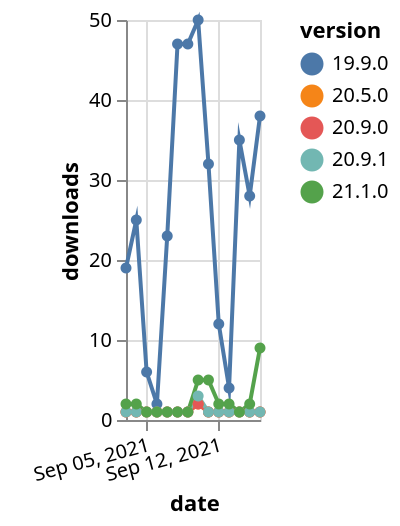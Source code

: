 {"$schema": "https://vega.github.io/schema/vega-lite/v5.json", "description": "A simple bar chart with embedded data.", "data": {"values": [{"date": "2021-09-03", "total": 238, "delta": 1, "version": "20.5.0"}, {"date": "2021-09-04", "total": 239, "delta": 1, "version": "20.5.0"}, {"date": "2021-09-05", "total": 240, "delta": 1, "version": "20.5.0"}, {"date": "2021-09-06", "total": 241, "delta": 1, "version": "20.5.0"}, {"date": "2021-09-07", "total": 242, "delta": 1, "version": "20.5.0"}, {"date": "2021-09-08", "total": 243, "delta": 1, "version": "20.5.0"}, {"date": "2021-09-09", "total": 244, "delta": 1, "version": "20.5.0"}, {"date": "2021-09-10", "total": 246, "delta": 2, "version": "20.5.0"}, {"date": "2021-09-11", "total": 247, "delta": 1, "version": "20.5.0"}, {"date": "2021-09-12", "total": 248, "delta": 1, "version": "20.5.0"}, {"date": "2021-09-13", "total": 249, "delta": 1, "version": "20.5.0"}, {"date": "2021-09-14", "total": 250, "delta": 1, "version": "20.5.0"}, {"date": "2021-09-15", "total": 251, "delta": 1, "version": "20.5.0"}, {"date": "2021-09-16", "total": 252, "delta": 1, "version": "20.5.0"}, {"date": "2021-09-03", "total": 20454, "delta": 19, "version": "19.9.0"}, {"date": "2021-09-04", "total": 20479, "delta": 25, "version": "19.9.0"}, {"date": "2021-09-05", "total": 20485, "delta": 6, "version": "19.9.0"}, {"date": "2021-09-06", "total": 20487, "delta": 2, "version": "19.9.0"}, {"date": "2021-09-07", "total": 20510, "delta": 23, "version": "19.9.0"}, {"date": "2021-09-08", "total": 20557, "delta": 47, "version": "19.9.0"}, {"date": "2021-09-09", "total": 20604, "delta": 47, "version": "19.9.0"}, {"date": "2021-09-10", "total": 20654, "delta": 50, "version": "19.9.0"}, {"date": "2021-09-11", "total": 20686, "delta": 32, "version": "19.9.0"}, {"date": "2021-09-12", "total": 20698, "delta": 12, "version": "19.9.0"}, {"date": "2021-09-13", "total": 20702, "delta": 4, "version": "19.9.0"}, {"date": "2021-09-14", "total": 20737, "delta": 35, "version": "19.9.0"}, {"date": "2021-09-15", "total": 20765, "delta": 28, "version": "19.9.0"}, {"date": "2021-09-16", "total": 20803, "delta": 38, "version": "19.9.0"}, {"date": "2021-09-03", "total": 170, "delta": 1, "version": "20.9.0"}, {"date": "2021-09-04", "total": 171, "delta": 1, "version": "20.9.0"}, {"date": "2021-09-05", "total": 172, "delta": 1, "version": "20.9.0"}, {"date": "2021-09-06", "total": 173, "delta": 1, "version": "20.9.0"}, {"date": "2021-09-07", "total": 174, "delta": 1, "version": "20.9.0"}, {"date": "2021-09-08", "total": 175, "delta": 1, "version": "20.9.0"}, {"date": "2021-09-09", "total": 176, "delta": 1, "version": "20.9.0"}, {"date": "2021-09-10", "total": 178, "delta": 2, "version": "20.9.0"}, {"date": "2021-09-11", "total": 179, "delta": 1, "version": "20.9.0"}, {"date": "2021-09-12", "total": 180, "delta": 1, "version": "20.9.0"}, {"date": "2021-09-13", "total": 181, "delta": 1, "version": "20.9.0"}, {"date": "2021-09-14", "total": 182, "delta": 1, "version": "20.9.0"}, {"date": "2021-09-15", "total": 183, "delta": 1, "version": "20.9.0"}, {"date": "2021-09-16", "total": 184, "delta": 1, "version": "20.9.0"}, {"date": "2021-09-03", "total": 1843, "delta": 1, "version": "20.9.1"}, {"date": "2021-09-04", "total": 1844, "delta": 1, "version": "20.9.1"}, {"date": "2021-09-05", "total": 1845, "delta": 1, "version": "20.9.1"}, {"date": "2021-09-06", "total": 1846, "delta": 1, "version": "20.9.1"}, {"date": "2021-09-07", "total": 1847, "delta": 1, "version": "20.9.1"}, {"date": "2021-09-08", "total": 1848, "delta": 1, "version": "20.9.1"}, {"date": "2021-09-09", "total": 1849, "delta": 1, "version": "20.9.1"}, {"date": "2021-09-10", "total": 1852, "delta": 3, "version": "20.9.1"}, {"date": "2021-09-11", "total": 1853, "delta": 1, "version": "20.9.1"}, {"date": "2021-09-12", "total": 1854, "delta": 1, "version": "20.9.1"}, {"date": "2021-09-13", "total": 1855, "delta": 1, "version": "20.9.1"}, {"date": "2021-09-14", "total": 1856, "delta": 1, "version": "20.9.1"}, {"date": "2021-09-15", "total": 1857, "delta": 1, "version": "20.9.1"}, {"date": "2021-09-16", "total": 1858, "delta": 1, "version": "20.9.1"}, {"date": "2021-09-03", "total": 480, "delta": 2, "version": "21.1.0"}, {"date": "2021-09-04", "total": 482, "delta": 2, "version": "21.1.0"}, {"date": "2021-09-05", "total": 483, "delta": 1, "version": "21.1.0"}, {"date": "2021-09-06", "total": 484, "delta": 1, "version": "21.1.0"}, {"date": "2021-09-07", "total": 485, "delta": 1, "version": "21.1.0"}, {"date": "2021-09-08", "total": 486, "delta": 1, "version": "21.1.0"}, {"date": "2021-09-09", "total": 487, "delta": 1, "version": "21.1.0"}, {"date": "2021-09-10", "total": 492, "delta": 5, "version": "21.1.0"}, {"date": "2021-09-11", "total": 497, "delta": 5, "version": "21.1.0"}, {"date": "2021-09-12", "total": 499, "delta": 2, "version": "21.1.0"}, {"date": "2021-09-13", "total": 501, "delta": 2, "version": "21.1.0"}, {"date": "2021-09-14", "total": 502, "delta": 1, "version": "21.1.0"}, {"date": "2021-09-15", "total": 504, "delta": 2, "version": "21.1.0"}, {"date": "2021-09-16", "total": 513, "delta": 9, "version": "21.1.0"}]}, "width": "container", "mark": {"type": "line", "point": {"filled": true}}, "encoding": {"x": {"field": "date", "type": "temporal", "timeUnit": "yearmonthdate", "title": "date", "axis": {"labelAngle": -15}}, "y": {"field": "delta", "type": "quantitative", "title": "downloads"}, "color": {"field": "version", "type": "nominal"}, "tooltip": {"field": "delta"}}}